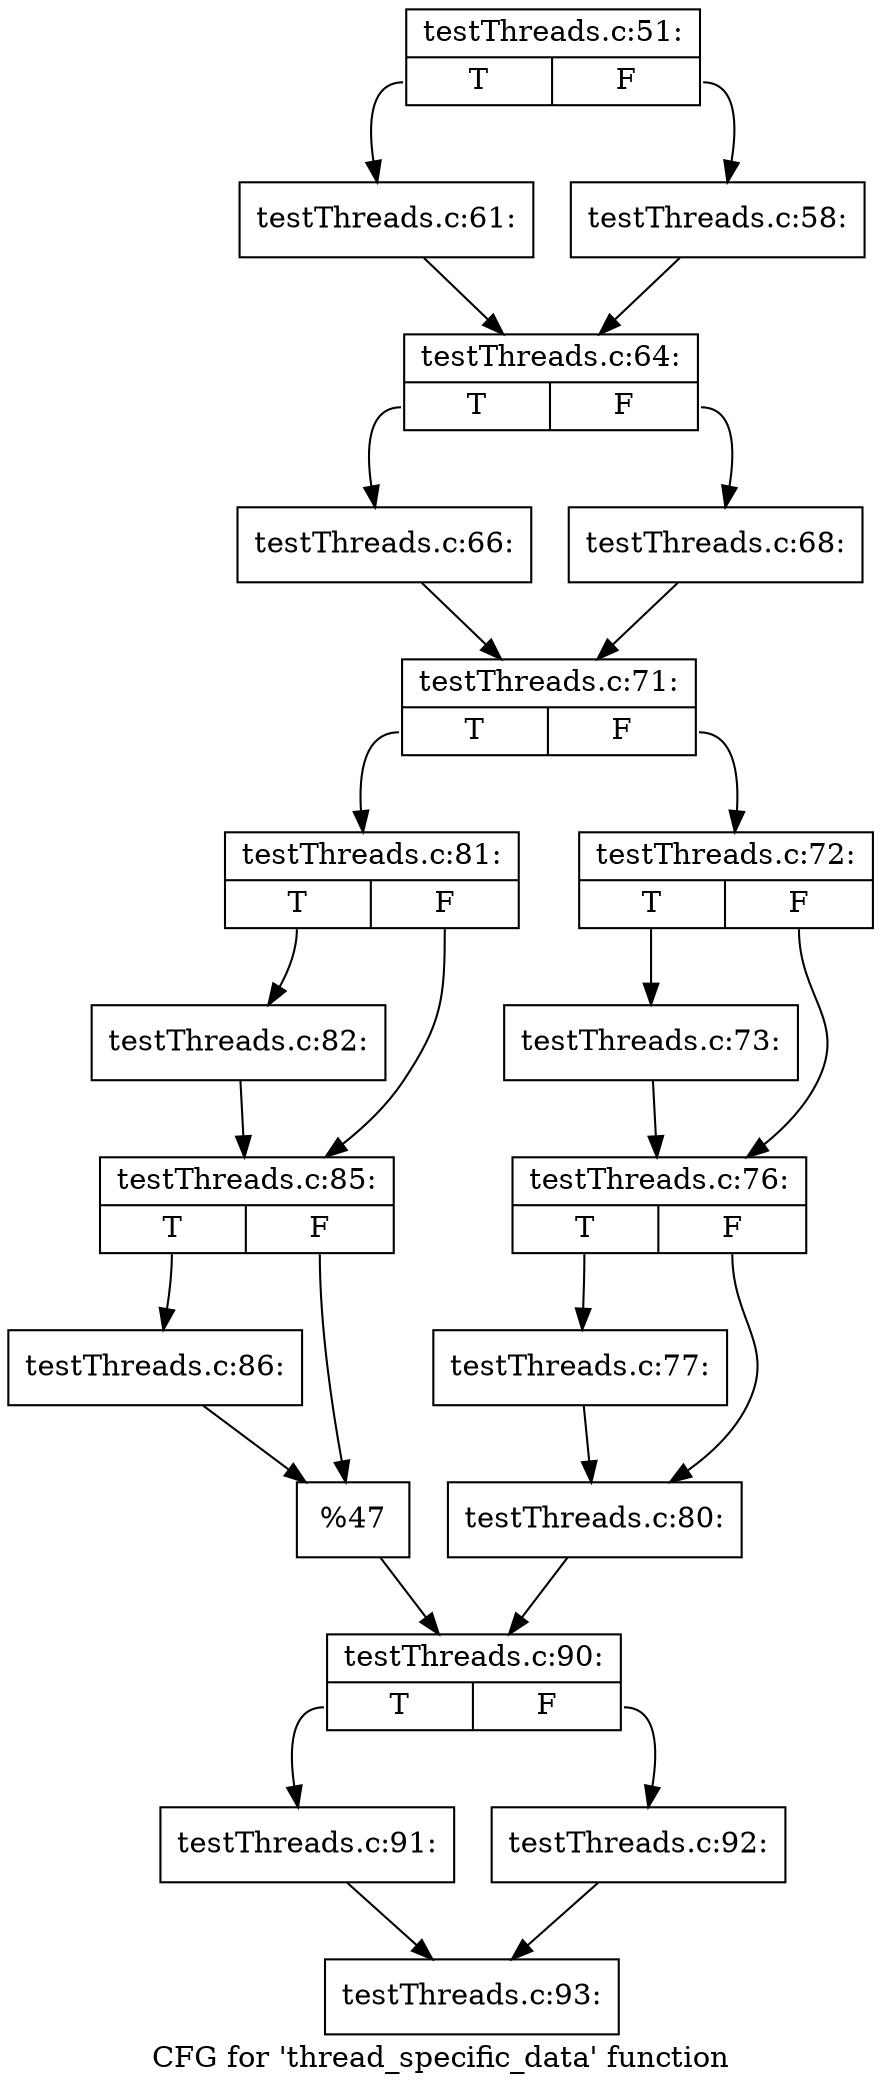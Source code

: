 digraph "CFG for 'thread_specific_data' function" {
	label="CFG for 'thread_specific_data' function";

	Node0x4cccb90 [shape=record,label="{testThreads.c:51:|{<s0>T|<s1>F}}"];
	Node0x4cccb90:s0 -> Node0x4cfb850;
	Node0x4cccb90:s1 -> Node0x4cfb7b0;
	Node0x4cfb7b0 [shape=record,label="{testThreads.c:58:}"];
	Node0x4cfb7b0 -> Node0x4cfb800;
	Node0x4cfb850 [shape=record,label="{testThreads.c:61:}"];
	Node0x4cfb850 -> Node0x4cfb800;
	Node0x4cfb800 [shape=record,label="{testThreads.c:64:|{<s0>T|<s1>F}}"];
	Node0x4cfb800:s0 -> Node0x4cfc310;
	Node0x4cfb800:s1 -> Node0x4cfbfe0;
	Node0x4cfc310 [shape=record,label="{testThreads.c:66:}"];
	Node0x4cfc310 -> Node0x4cfd400;
	Node0x4cfbfe0 [shape=record,label="{testThreads.c:68:}"];
	Node0x4cfbfe0 -> Node0x4cfd400;
	Node0x4cfd400 [shape=record,label="{testThreads.c:71:|{<s0>T|<s1>F}}"];
	Node0x4cfd400:s0 -> Node0x4cee5f0;
	Node0x4cfd400:s1 -> Node0x4cee2c0;
	Node0x4cee2c0 [shape=record,label="{testThreads.c:72:|{<s0>T|<s1>F}}"];
	Node0x4cee2c0:s0 -> Node0x4cffa90;
	Node0x4cee2c0:s1 -> Node0x4cffae0;
	Node0x4cffa90 [shape=record,label="{testThreads.c:73:}"];
	Node0x4cffa90 -> Node0x4cffae0;
	Node0x4cffae0 [shape=record,label="{testThreads.c:76:|{<s0>T|<s1>F}}"];
	Node0x4cffae0:s0 -> Node0x4d00270;
	Node0x4cffae0:s1 -> Node0x4d002c0;
	Node0x4d00270 [shape=record,label="{testThreads.c:77:}"];
	Node0x4d00270 -> Node0x4d002c0;
	Node0x4d002c0 [shape=record,label="{testThreads.c:80:}"];
	Node0x4d002c0 -> Node0x4cfcbf0;
	Node0x4cee5f0 [shape=record,label="{testThreads.c:81:|{<s0>T|<s1>F}}"];
	Node0x4cee5f0:s0 -> Node0x4d00c00;
	Node0x4cee5f0:s1 -> Node0x4d00c50;
	Node0x4d00c00 [shape=record,label="{testThreads.c:82:}"];
	Node0x4d00c00 -> Node0x4d00c50;
	Node0x4d00c50 [shape=record,label="{testThreads.c:85:|{<s0>T|<s1>F}}"];
	Node0x4d00c50:s0 -> Node0x4d01290;
	Node0x4d00c50:s1 -> Node0x4d012e0;
	Node0x4d01290 [shape=record,label="{testThreads.c:86:}"];
	Node0x4d01290 -> Node0x4d012e0;
	Node0x4d012e0 [shape=record,label="{%47}"];
	Node0x4d012e0 -> Node0x4cfcbf0;
	Node0x4cfcbf0 [shape=record,label="{testThreads.c:90:|{<s0>T|<s1>F}}"];
	Node0x4cfcbf0:s0 -> Node0x4d01b00;
	Node0x4cfcbf0:s1 -> Node0x4d01b50;
	Node0x4d01b00 [shape=record,label="{testThreads.c:91:}"];
	Node0x4d01b00 -> Node0x4cf09b0;
	Node0x4d01b50 [shape=record,label="{testThreads.c:92:}"];
	Node0x4d01b50 -> Node0x4cf09b0;
	Node0x4cf09b0 [shape=record,label="{testThreads.c:93:}"];
}
